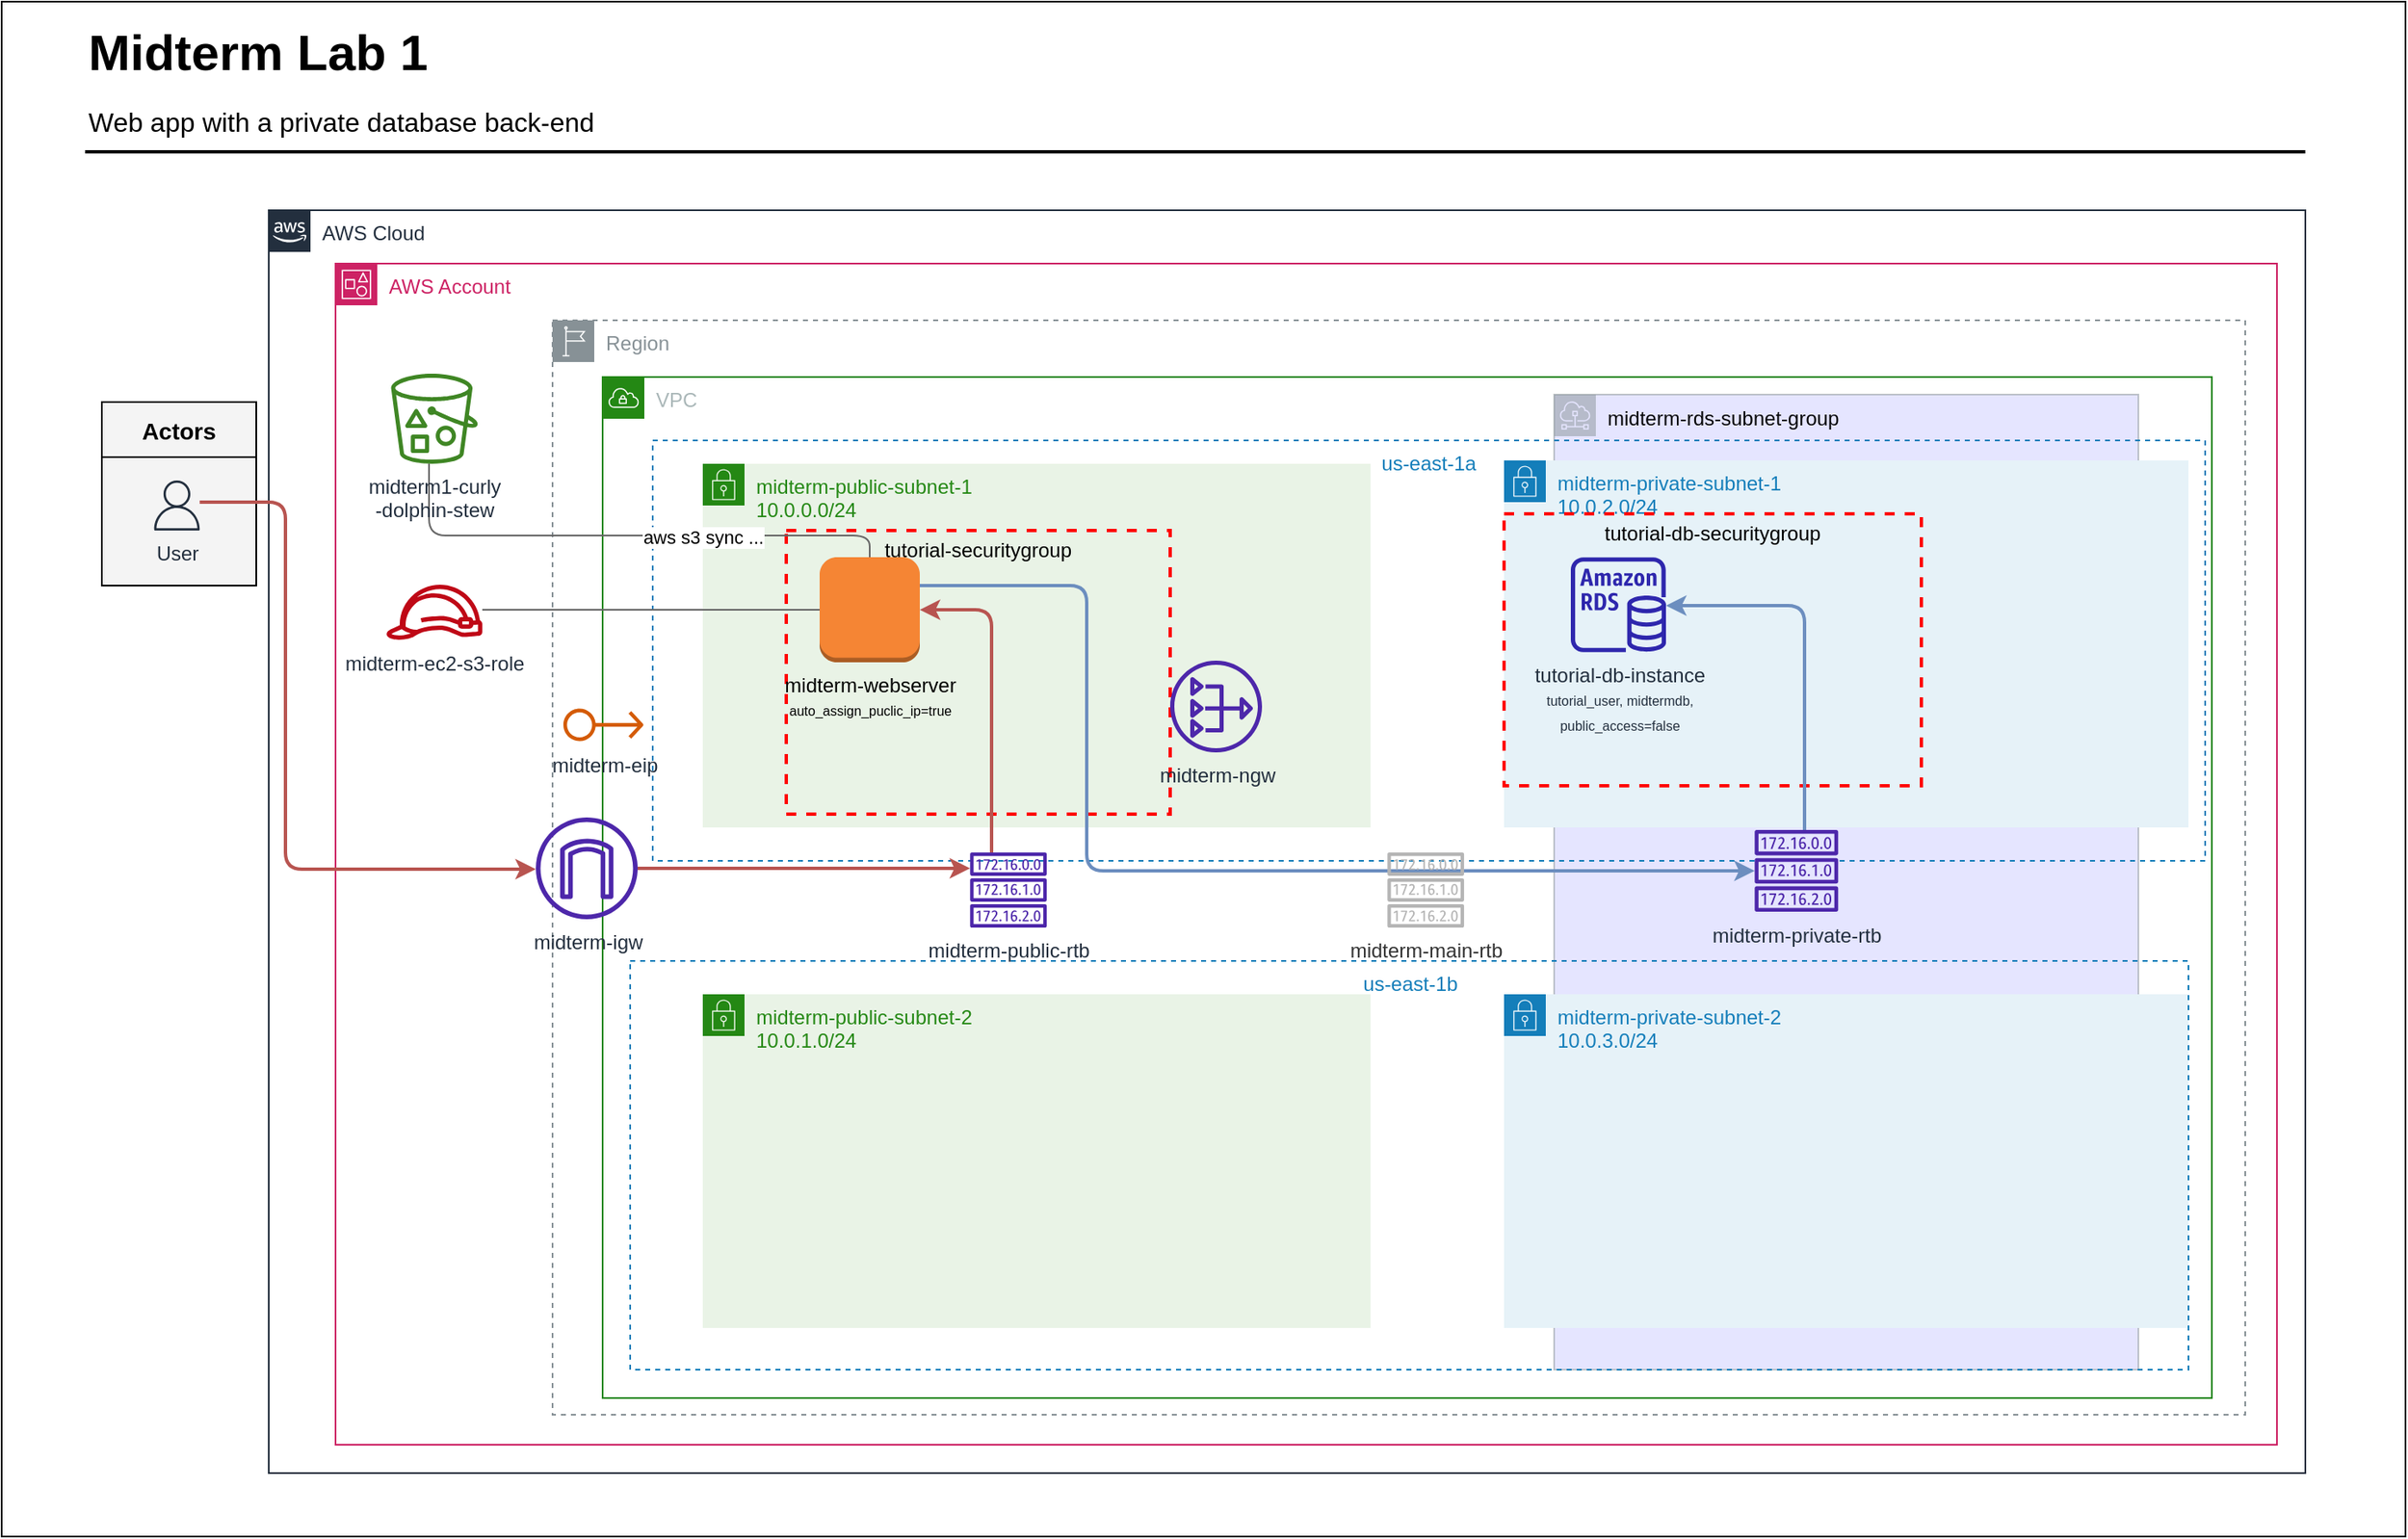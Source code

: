 <mxfile version="21.2.8" type="device">
  <diagram id="Ht1M8jgEwFfnCIfOTk4-" name="Page-1">
    <mxGraphModel dx="1510" dy="1057" grid="1" gridSize="10" guides="1" tooltips="1" connect="1" arrows="1" fold="1" page="1" pageScale="1" pageWidth="827" pageHeight="1169" math="0" shadow="0">
      <root>
        <mxCell id="0" />
        <mxCell id="1" parent="0" />
        <mxCell id="fmLIR1dc9gHivERqkeN5-66" value="" style="rounded=0;whiteSpace=wrap;html=1;movable=0;resizable=0;rotatable=0;deletable=0;editable=0;locked=1;connectable=0;" vertex="1" parent="1">
          <mxGeometry x="120" y="160" width="1440" height="920" as="geometry" />
        </mxCell>
        <mxCell id="fmLIR1dc9gHivERqkeN5-2" value="bg-areas" parent="0" />
        <mxCell id="fmLIR1dc9gHivERqkeN5-62" value="&lt;font color=&quot;#070708&quot;&gt;midterm-rds-subnet-group&lt;/font&gt;" style="sketch=0;outlineConnect=0;gradientColor=none;html=1;whiteSpace=wrap;fontSize=12;fontStyle=0;shape=mxgraph.aws4.group;grIcon=mxgraph.aws4.group_subnet;strokeColor=#879196;fillColor=#CCCCFF;verticalAlign=top;align=left;spacingLeft=30;fontColor=#879196;dashed=0;opacity=50;movable=0;resizable=0;rotatable=0;deletable=0;editable=0;locked=1;connectable=0;" vertex="1" parent="fmLIR1dc9gHivERqkeN5-2">
          <mxGeometry x="1050" y="395.5" width="350" height="584.5" as="geometry" />
        </mxCell>
        <mxCell id="fmLIR1dc9gHivERqkeN5-19" value="Region" style="sketch=0;outlineConnect=0;gradientColor=none;html=1;whiteSpace=wrap;fontSize=12;fontStyle=0;shape=mxgraph.aws4.group;grIcon=mxgraph.aws4.group_region;strokeColor=#879196;fillColor=none;verticalAlign=top;align=left;spacingLeft=30;fontColor=#879196;dashed=1;movable=0;resizable=0;rotatable=0;deletable=0;editable=0;locked=1;connectable=0;" vertex="1" parent="fmLIR1dc9gHivERqkeN5-2">
          <mxGeometry x="450" y="351" width="1014" height="656" as="geometry" />
        </mxCell>
        <mxCell id="fmLIR1dc9gHivERqkeN5-20" value="AWS Cloud" style="points=[[0,0],[0.25,0],[0.5,0],[0.75,0],[1,0],[1,0.25],[1,0.5],[1,0.75],[1,1],[0.75,1],[0.5,1],[0.25,1],[0,1],[0,0.75],[0,0.5],[0,0.25]];outlineConnect=0;gradientColor=none;html=1;whiteSpace=wrap;fontSize=12;fontStyle=0;shape=mxgraph.aws4.group;grIcon=mxgraph.aws4.group_aws_cloud_alt;strokeColor=#232F3E;fillColor=none;verticalAlign=top;align=left;spacingLeft=30;fontColor=#232F3E;dashed=0;labelBackgroundColor=none;container=0;pointerEvents=0;collapsible=0;recursiveResize=0;movable=0;resizable=0;rotatable=0;deletable=0;editable=0;locked=1;connectable=0;" vertex="1" parent="fmLIR1dc9gHivERqkeN5-2">
          <mxGeometry x="280" y="285" width="1220" height="757" as="geometry" />
        </mxCell>
        <mxCell id="fmLIR1dc9gHivERqkeN5-21" value="Actors" style="swimlane;fontSize=14;align=center;swimlaneFillColor=#f4f4f4;fillColor=#f4f4f4;startSize=33;container=1;pointerEvents=0;collapsible=0;recursiveResize=0;movable=0;resizable=0;rotatable=0;deletable=0;editable=0;locked=1;connectable=0;" vertex="1" parent="fmLIR1dc9gHivERqkeN5-2">
          <mxGeometry x="180" y="400" width="92.5" height="110" as="geometry" />
        </mxCell>
        <mxCell id="fmLIR1dc9gHivERqkeN5-23" value="AWS Account" style="points=[[0,0],[0.25,0],[0.5,0],[0.75,0],[1,0],[1,0.25],[1,0.5],[1,0.75],[1,1],[0.75,1],[0.5,1],[0.25,1],[0,1],[0,0.75],[0,0.5],[0,0.25]];outlineConnect=0;gradientColor=none;html=1;whiteSpace=wrap;fontSize=12;fontStyle=0;container=0;pointerEvents=0;collapsible=0;recursiveResize=0;shape=mxgraph.aws4.group;grIcon=mxgraph.aws4.group_account;strokeColor=#CD2264;fillColor=none;verticalAlign=top;align=left;spacingLeft=30;fontColor=#CD2264;dashed=0;movable=0;resizable=0;rotatable=0;deletable=0;editable=0;locked=1;connectable=0;" vertex="1" parent="fmLIR1dc9gHivERqkeN5-2">
          <mxGeometry x="320" y="317" width="1163" height="708" as="geometry" />
        </mxCell>
        <mxCell id="fmLIR1dc9gHivERqkeN5-24" value="VPC" style="points=[[0,0],[0.25,0],[0.5,0],[0.75,0],[1,0],[1,0.25],[1,0.5],[1,0.75],[1,1],[0.75,1],[0.5,1],[0.25,1],[0,1],[0,0.75],[0,0.5],[0,0.25]];outlineConnect=0;gradientColor=none;html=1;whiteSpace=wrap;fontSize=12;fontStyle=0;container=1;pointerEvents=0;collapsible=0;recursiveResize=0;shape=mxgraph.aws4.group;grIcon=mxgraph.aws4.group_vpc;strokeColor=#248814;fillColor=none;verticalAlign=top;align=left;spacingLeft=30;fontColor=#AAB7B8;dashed=0;movable=0;resizable=0;rotatable=0;deletable=0;editable=0;locked=1;connectable=0;" vertex="1" parent="fmLIR1dc9gHivERqkeN5-2">
          <mxGeometry x="480" y="385" width="964" height="612" as="geometry" />
        </mxCell>
        <mxCell id="fmLIR1dc9gHivERqkeN5-25" value="us-east-1a" style="fillColor=none;strokeColor=#147EBA;dashed=1;verticalAlign=top;fontStyle=0;fontColor=#147EBA;whiteSpace=wrap;html=1;movable=0;resizable=0;rotatable=0;deletable=0;editable=0;locked=1;connectable=0;align=center;" vertex="1" parent="fmLIR1dc9gHivERqkeN5-24">
          <mxGeometry x="30" y="38" width="930" height="252" as="geometry" />
        </mxCell>
        <mxCell id="fmLIR1dc9gHivERqkeN5-26" value="midterm-public-subnet-1 &lt;br&gt;10.0.0.0/24" style="points=[[0,0],[0.25,0],[0.5,0],[0.75,0],[1,0],[1,0.25],[1,0.5],[1,0.75],[1,1],[0.75,1],[0.5,1],[0.25,1],[0,1],[0,0.75],[0,0.5],[0,0.25]];outlineConnect=0;gradientColor=none;html=1;whiteSpace=wrap;fontSize=12;fontStyle=0;container=1;pointerEvents=0;collapsible=0;recursiveResize=0;shape=mxgraph.aws4.group;grIcon=mxgraph.aws4.group_security_group;grStroke=0;strokeColor=#248814;fillColor=#E9F3E6;verticalAlign=top;align=left;spacingLeft=30;fontColor=#248814;dashed=0;movable=0;resizable=0;rotatable=0;deletable=0;editable=0;locked=1;connectable=0;" vertex="1" parent="fmLIR1dc9gHivERqkeN5-24">
          <mxGeometry x="60" y="52" width="400" height="218" as="geometry" />
        </mxCell>
        <mxCell id="fmLIR1dc9gHivERqkeN5-27" value="tutorial-securitygroup" style="fontStyle=0;verticalAlign=top;align=center;spacingTop=-2;fillColor=none;rounded=0;whiteSpace=wrap;html=1;strokeColor=#FF0000;strokeWidth=2;dashed=1;container=1;collapsible=0;expand=0;recursiveResize=0;movable=0;resizable=0;rotatable=0;deletable=0;editable=0;locked=1;connectable=0;" vertex="1" parent="fmLIR1dc9gHivERqkeN5-26">
          <mxGeometry x="50" y="40" width="230" height="170" as="geometry" />
        </mxCell>
        <mxCell id="fmLIR1dc9gHivERqkeN5-29" value="midterm-public-subnet-2 &lt;br&gt;10.0.1.0/24" style="points=[[0,0],[0.25,0],[0.5,0],[0.75,0],[1,0],[1,0.25],[1,0.5],[1,0.75],[1,1],[0.75,1],[0.5,1],[0.25,1],[0,1],[0,0.75],[0,0.5],[0,0.25]];outlineConnect=0;gradientColor=none;html=1;whiteSpace=wrap;fontSize=12;fontStyle=0;container=1;pointerEvents=0;collapsible=0;recursiveResize=0;shape=mxgraph.aws4.group;grIcon=mxgraph.aws4.group_security_group;grStroke=0;strokeColor=#248814;fillColor=#E9F3E6;verticalAlign=top;align=left;spacingLeft=30;fontColor=#248814;dashed=0;movable=0;resizable=0;rotatable=0;deletable=0;editable=0;locked=1;connectable=0;" vertex="1" parent="fmLIR1dc9gHivERqkeN5-24">
          <mxGeometry x="60" y="370" width="400" height="200" as="geometry" />
        </mxCell>
        <mxCell id="fmLIR1dc9gHivERqkeN5-31" value="midterm-private-subnet-2 &lt;br&gt;10.0.3.0/24" style="points=[[0,0],[0.25,0],[0.5,0],[0.75,0],[1,0],[1,0.25],[1,0.5],[1,0.75],[1,1],[0.75,1],[0.5,1],[0.25,1],[0,1],[0,0.75],[0,0.5],[0,0.25]];outlineConnect=0;gradientColor=none;html=1;whiteSpace=wrap;fontSize=12;fontStyle=0;container=1;pointerEvents=0;collapsible=0;recursiveResize=0;shape=mxgraph.aws4.group;grIcon=mxgraph.aws4.group_security_group;grStroke=0;strokeColor=#147EBA;fillColor=#E6F2F8;verticalAlign=top;align=left;spacingLeft=30;fontColor=#147EBA;dashed=0;movable=0;resizable=0;rotatable=0;deletable=0;editable=0;locked=1;connectable=0;" vertex="1" parent="fmLIR1dc9gHivERqkeN5-24">
          <mxGeometry x="540" y="370" width="410" height="200" as="geometry" />
        </mxCell>
        <mxCell id="fmLIR1dc9gHivERqkeN5-30" value="midterm-private-subnet-1 &lt;br&gt;10.0.2.0/24" style="points=[[0,0],[0.25,0],[0.5,0],[0.75,0],[1,0],[1,0.25],[1,0.5],[1,0.75],[1,1],[0.75,1],[0.5,1],[0.25,1],[0,1],[0,0.75],[0,0.5],[0,0.25]];outlineConnect=0;gradientColor=none;html=1;whiteSpace=wrap;fontSize=12;fontStyle=0;container=1;pointerEvents=0;collapsible=0;recursiveResize=0;shape=mxgraph.aws4.group;grIcon=mxgraph.aws4.group_security_group;grStroke=0;strokeColor=#147EBA;fillColor=#E6F2F8;verticalAlign=top;align=left;spacingLeft=30;fontColor=#147EBA;dashed=0;movable=0;resizable=0;rotatable=0;deletable=0;editable=0;locked=1;connectable=0;" vertex="1" parent="fmLIR1dc9gHivERqkeN5-24">
          <mxGeometry x="540" y="50" width="410" height="220" as="geometry" />
        </mxCell>
        <mxCell id="fmLIR1dc9gHivERqkeN5-59" value="us-east-1b" style="fillColor=none;strokeColor=#147EBA;dashed=1;verticalAlign=top;fontStyle=0;fontColor=#147EBA;whiteSpace=wrap;html=1;movable=0;resizable=0;rotatable=0;deletable=0;editable=0;locked=1;connectable=0;" vertex="1" parent="fmLIR1dc9gHivERqkeN5-2">
          <mxGeometry x="496.5" y="735" width="933.5" height="245" as="geometry" />
        </mxCell>
        <mxCell id="fmLIR1dc9gHivERqkeN5-63" value="tutorial-db-securitygroup" style="fontStyle=0;verticalAlign=top;align=center;spacingTop=-2;fillColor=none;rounded=0;whiteSpace=wrap;html=1;strokeColor=#FF0000;strokeWidth=2;dashed=1;container=0;collapsible=0;expand=0;recursiveResize=0;movable=0;resizable=0;rotatable=0;deletable=0;editable=0;locked=1;connectable=0;" vertex="1" parent="fmLIR1dc9gHivERqkeN5-2">
          <mxGeometry x="1020" y="467" width="250" height="163" as="geometry" />
        </mxCell>
        <mxCell id="fmLIR1dc9gHivERqkeN5-35" value="bg-text" parent="0" />
        <mxCell id="fmLIR1dc9gHivERqkeN5-36" value="Midterm Lab 1" style="text;html=1;resizable=0;points=[];autosize=1;align=left;verticalAlign=top;spacingTop=-4;fontSize=30;fontStyle=1;labelBackgroundColor=none;movable=0;rotatable=0;deletable=0;editable=0;locked=1;connectable=0;" vertex="1" parent="fmLIR1dc9gHivERqkeN5-35">
          <mxGeometry x="170" y="170" width="230" height="40" as="geometry" />
        </mxCell>
        <mxCell id="fmLIR1dc9gHivERqkeN5-37" value="Web app with a private database back-end" style="text;html=1;resizable=0;points=[];autosize=1;align=left;verticalAlign=top;spacingTop=-4;fontSize=16;labelBackgroundColor=none;movable=0;rotatable=0;deletable=0;editable=0;locked=1;connectable=0;" vertex="1" parent="fmLIR1dc9gHivERqkeN5-35">
          <mxGeometry x="170" y="220" width="330" height="30" as="geometry" />
        </mxCell>
        <mxCell id="fmLIR1dc9gHivERqkeN5-38" value="" style="line;strokeWidth=2;html=1;fontSize=14;labelBackgroundColor=none;movable=0;resizable=0;rotatable=0;deletable=0;editable=0;locked=1;connectable=0;" vertex="1" parent="fmLIR1dc9gHivERqkeN5-35">
          <mxGeometry x="170" y="245" width="1330" height="10" as="geometry" />
        </mxCell>
        <mxCell id="fmLIR1dc9gHivERqkeN5-39" value="foreground" parent="0" />
        <mxCell id="fmLIR1dc9gHivERqkeN5-40" value="" style="group;movable=0;resizable=0;rotatable=0;deletable=0;editable=0;locked=1;connectable=0;" vertex="1" connectable="0" parent="fmLIR1dc9gHivERqkeN5-39">
          <mxGeometry x="170" y="170" width="1320" height="862" as="geometry" />
        </mxCell>
        <mxCell id="fmLIR1dc9gHivERqkeN5-45" value="midterm-igw" style="sketch=0;outlineConnect=0;fontColor=#232F3E;gradientColor=none;fillColor=#4D27AA;strokeColor=none;dashed=0;verticalLabelPosition=bottom;verticalAlign=top;align=center;html=1;fontSize=12;fontStyle=0;aspect=fixed;pointerEvents=1;shape=mxgraph.aws4.internet_gateway;movable=0;resizable=0;rotatable=0;deletable=0;editable=0;locked=1;connectable=0;" vertex="1" parent="fmLIR1dc9gHivERqkeN5-40">
          <mxGeometry x="270" y="479" width="61" height="61" as="geometry" />
        </mxCell>
        <mxCell id="fmLIR1dc9gHivERqkeN5-46" value="midterm-ngw" style="sketch=0;outlineConnect=0;fontColor=#232F3E;gradientColor=none;fillColor=#4D27AA;strokeColor=none;dashed=0;verticalLabelPosition=bottom;verticalAlign=top;align=center;html=1;fontSize=12;fontStyle=0;aspect=fixed;pointerEvents=1;shape=mxgraph.aws4.nat_gateway;movable=0;resizable=0;rotatable=0;deletable=0;editable=0;locked=1;connectable=0;" vertex="1" parent="fmLIR1dc9gHivERqkeN5-40">
          <mxGeometry x="650" y="385" width="55" height="55" as="geometry" />
        </mxCell>
        <mxCell id="fmLIR1dc9gHivERqkeN5-47" value="midterm-webserver&lt;font style=&quot;font-size: 8px;&quot;&gt;&lt;br&gt;auto_assign_puclic_ip=true&lt;/font&gt;" style="outlineConnect=0;dashed=0;verticalLabelPosition=bottom;verticalAlign=top;align=center;html=1;shape=mxgraph.aws3.instance;fillColor=#F58534;gradientColor=none;movable=0;resizable=0;rotatable=0;deletable=0;editable=0;locked=1;connectable=0;" vertex="1" parent="fmLIR1dc9gHivERqkeN5-40">
          <mxGeometry x="440" y="323" width="60" height="63" as="geometry" />
        </mxCell>
        <mxCell id="fmLIR1dc9gHivERqkeN5-48" value="midterm-private-rtb" style="sketch=0;outlineConnect=0;fontColor=#232F3E;gradientColor=none;fillColor=#4D27AA;strokeColor=none;dashed=0;verticalLabelPosition=bottom;verticalAlign=top;align=center;html=1;fontSize=12;fontStyle=0;aspect=fixed;pointerEvents=1;shape=mxgraph.aws4.route_table;movable=0;resizable=0;rotatable=0;deletable=0;editable=0;locked=1;connectable=0;" vertex="1" parent="fmLIR1dc9gHivERqkeN5-40">
          <mxGeometry x="1000" y="486.5" width="50.29" height="49" as="geometry" />
        </mxCell>
        <mxCell id="fmLIR1dc9gHivERqkeN5-49" style="edgeStyle=orthogonalEdgeStyle;rounded=1;orthogonalLoop=1;jettySize=auto;html=1;fillColor=#f5f5f5;strokeColor=#666666;endArrow=none;endFill=0;movable=0;resizable=0;rotatable=0;deletable=0;editable=0;locked=1;connectable=0;" edge="1" parent="fmLIR1dc9gHivERqkeN5-40" source="fmLIR1dc9gHivERqkeN5-51" target="fmLIR1dc9gHivERqkeN5-47">
          <mxGeometry relative="1" as="geometry">
            <Array as="points">
              <mxPoint x="206" y="310" />
              <mxPoint x="470" y="310" />
            </Array>
          </mxGeometry>
        </mxCell>
        <mxCell id="fmLIR1dc9gHivERqkeN5-50" value="aws s3 sync ..." style="edgeLabel;html=1;align=center;verticalAlign=middle;resizable=0;points=[];movable=0;rotatable=0;deletable=0;editable=0;locked=1;connectable=0;" vertex="1" connectable="0" parent="fmLIR1dc9gHivERqkeN5-49">
          <mxGeometry x="0.294" y="-1" relative="1" as="geometry">
            <mxPoint as="offset" />
          </mxGeometry>
        </mxCell>
        <mxCell id="fmLIR1dc9gHivERqkeN5-51" value="midterm1-curly&lt;br&gt;-dolphin-stew&lt;br&gt;" style="sketch=0;outlineConnect=0;fontColor=#232F3E;gradientColor=none;fillColor=#3F8624;strokeColor=none;dashed=0;verticalLabelPosition=bottom;verticalAlign=top;align=center;html=1;fontSize=12;fontStyle=0;aspect=fixed;pointerEvents=1;shape=mxgraph.aws4.bucket_with_objects;movable=0;resizable=0;rotatable=0;deletable=0;editable=0;locked=1;connectable=0;" vertex="1" parent="fmLIR1dc9gHivERqkeN5-40">
          <mxGeometry x="183.29" y="213" width="51.92" height="54" as="geometry" />
        </mxCell>
        <mxCell id="fmLIR1dc9gHivERqkeN5-52" style="edgeStyle=orthogonalEdgeStyle;rounded=1;orthogonalLoop=1;jettySize=auto;html=1;fillColor=#f5f5f5;strokeColor=#666666;endArrow=none;endFill=0;movable=0;resizable=0;rotatable=0;deletable=0;editable=0;locked=1;connectable=0;" edge="1" parent="fmLIR1dc9gHivERqkeN5-40" source="fmLIR1dc9gHivERqkeN5-47" target="fmLIR1dc9gHivERqkeN5-53">
          <mxGeometry relative="1" as="geometry">
            <Array as="points">
              <mxPoint x="290" y="355" />
              <mxPoint x="290" y="355" />
            </Array>
          </mxGeometry>
        </mxCell>
        <mxCell id="fmLIR1dc9gHivERqkeN5-53" value="midterm-ec2-s3-role" style="sketch=0;outlineConnect=0;fontColor=#232F3E;gradientColor=none;fillColor=#BF0816;strokeColor=none;dashed=0;verticalLabelPosition=bottom;verticalAlign=top;align=center;html=1;fontSize=12;fontStyle=0;aspect=fixed;pointerEvents=1;shape=mxgraph.aws4.role;movable=0;resizable=0;rotatable=0;deletable=0;editable=0;locked=1;connectable=0;" vertex="1" parent="fmLIR1dc9gHivERqkeN5-40">
          <mxGeometry x="180" y="339.5" width="58.5" height="33" as="geometry" />
        </mxCell>
        <mxCell id="fmLIR1dc9gHivERqkeN5-55" style="edgeStyle=orthogonalEdgeStyle;rounded=1;orthogonalLoop=1;jettySize=auto;html=1;strokeWidth=2;fillColor=#dae8fc;strokeColor=#6c8ebf;movable=0;resizable=0;rotatable=0;deletable=0;editable=0;locked=1;connectable=0;" edge="1" parent="fmLIR1dc9gHivERqkeN5-40" source="fmLIR1dc9gHivERqkeN5-48" target="fmLIR1dc9gHivERqkeN5-58">
          <mxGeometry relative="1" as="geometry">
            <Array as="points">
              <mxPoint x="1030" y="352" />
            </Array>
          </mxGeometry>
        </mxCell>
        <mxCell id="fmLIR1dc9gHivERqkeN5-57" style="edgeStyle=orthogonalEdgeStyle;rounded=1;orthogonalLoop=1;jettySize=auto;html=1;strokeWidth=2;fillColor=#dae8fc;strokeColor=#6c8ebf;movable=0;resizable=0;rotatable=0;deletable=0;editable=0;locked=1;connectable=0;" edge="1" parent="fmLIR1dc9gHivERqkeN5-40" source="fmLIR1dc9gHivERqkeN5-47" target="fmLIR1dc9gHivERqkeN5-48">
          <mxGeometry relative="1" as="geometry">
            <Array as="points">
              <mxPoint x="600" y="340" />
              <mxPoint x="600" y="511" />
            </Array>
          </mxGeometry>
        </mxCell>
        <mxCell id="fmLIR1dc9gHivERqkeN5-58" value="tutorial-db-instance&lt;br&gt;&lt;font style=&quot;font-size: 8px;&quot;&gt;tutorial_user, midtermdb,&lt;br&gt;public_access=false&lt;br&gt;&lt;/font&gt;" style="sketch=0;outlineConnect=0;fontColor=#232F3E;gradientColor=none;fillColor=#2E27AD;strokeColor=none;dashed=0;verticalLabelPosition=bottom;verticalAlign=top;align=center;html=1;fontSize=12;fontStyle=0;aspect=fixed;pointerEvents=1;shape=mxgraph.aws4.rds_instance;movable=0;resizable=0;rotatable=0;deletable=0;editable=0;locked=1;connectable=0;" vertex="1" parent="fmLIR1dc9gHivERqkeN5-40">
          <mxGeometry x="890" y="323" width="57" height="57" as="geometry" />
        </mxCell>
        <mxCell id="fmLIR1dc9gHivERqkeN5-60" value="User" style="outlineConnect=0;fontColor=#232F3E;gradientColor=none;fillColor=#232F3E;strokeColor=none;dashed=0;verticalLabelPosition=bottom;verticalAlign=top;align=center;html=1;fontSize=12;fontStyle=0;aspect=fixed;pointerEvents=1;shape=mxgraph.aws4.user;labelBackgroundColor=none;movable=0;resizable=0;rotatable=0;deletable=0;editable=0;locked=1;connectable=0;" vertex="1" parent="fmLIR1dc9gHivERqkeN5-39">
          <mxGeometry x="210" y="447" width="30" height="30" as="geometry" />
        </mxCell>
        <mxCell id="fmLIR1dc9gHivERqkeN5-61" value="midterm-eip" style="sketch=0;outlineConnect=0;fontColor=#232F3E;gradientColor=none;fillColor=#D45B07;strokeColor=none;dashed=0;verticalLabelPosition=bottom;verticalAlign=top;align=center;html=1;fontSize=12;fontStyle=0;aspect=fixed;pointerEvents=1;shape=mxgraph.aws4.elastic_ip_address;movable=0;resizable=0;rotatable=0;deletable=0;editable=0;locked=1;connectable=0;" vertex="1" parent="fmLIR1dc9gHivERqkeN5-39">
          <mxGeometry x="456.5" y="583.5" width="48" height="20" as="geometry" />
        </mxCell>
        <mxCell id="fmLIR1dc9gHivERqkeN5-64" value="midterm-public-rtb" style="sketch=0;outlineConnect=0;fontColor=#232F3E;gradientColor=none;fillColor=#4D27AA;strokeColor=none;dashed=0;verticalLabelPosition=bottom;verticalAlign=top;align=center;html=1;fontSize=12;fontStyle=0;aspect=fixed;pointerEvents=1;shape=mxgraph.aws4.route_table;movable=0;resizable=0;rotatable=0;deletable=0;editable=0;locked=1;connectable=0;" vertex="1" parent="fmLIR1dc9gHivERqkeN5-39">
          <mxGeometry x="700" y="670" width="46.19" height="45" as="geometry" />
        </mxCell>
        <mxCell id="fmLIR1dc9gHivERqkeN5-65" value="midterm-main-rtb" style="sketch=0;outlineConnect=0;fillColor=#B5B5B5;strokeColor=#454545;dashed=0;verticalLabelPosition=bottom;verticalAlign=top;align=center;html=1;fontSize=12;fontStyle=0;aspect=fixed;pointerEvents=1;shape=mxgraph.aws4.route_table;fontColor=#333333;fillStyle=solid;movable=0;resizable=0;rotatable=0;deletable=0;editable=0;locked=1;connectable=0;" vertex="1" parent="fmLIR1dc9gHivERqkeN5-39">
          <mxGeometry x="950" y="670" width="46.19" height="45" as="geometry" />
        </mxCell>
        <mxCell id="fmLIR1dc9gHivERqkeN5-44" style="edgeStyle=orthogonalEdgeStyle;rounded=1;orthogonalLoop=1;jettySize=auto;html=1;fillColor=#f8cecc;strokeColor=#b85450;strokeWidth=2;movable=0;resizable=0;rotatable=0;deletable=0;editable=0;locked=1;connectable=0;" edge="1" parent="fmLIR1dc9gHivERqkeN5-39" source="fmLIR1dc9gHivERqkeN5-45" target="fmLIR1dc9gHivERqkeN5-64">
          <mxGeometry relative="1" as="geometry">
            <Array as="points">
              <mxPoint x="670" y="680" />
              <mxPoint x="670" y="680" />
            </Array>
            <mxPoint x="690.138" y="679.5" as="targetPoint" />
          </mxGeometry>
        </mxCell>
        <mxCell id="fmLIR1dc9gHivERqkeN5-54" style="edgeStyle=orthogonalEdgeStyle;rounded=1;orthogonalLoop=1;jettySize=auto;html=1;entryX=1;entryY=0.5;entryDx=0;entryDy=0;entryPerimeter=0;fillColor=#f8cecc;strokeColor=#b85450;strokeWidth=2;movable=0;resizable=0;rotatable=0;deletable=0;editable=0;locked=1;connectable=0;" edge="1" parent="fmLIR1dc9gHivERqkeN5-39" target="fmLIR1dc9gHivERqkeN5-47" source="fmLIR1dc9gHivERqkeN5-64">
          <mxGeometry relative="1" as="geometry">
            <Array as="points">
              <mxPoint x="713" y="525" />
            </Array>
            <mxPoint x="713" y="660" as="sourcePoint" />
          </mxGeometry>
        </mxCell>
        <mxCell id="fmLIR1dc9gHivERqkeN5-43" style="rounded=1;orthogonalLoop=1;jettySize=auto;html=1;edgeStyle=orthogonalEdgeStyle;fillColor=#f8cecc;strokeColor=#b85450;strokeWidth=2;movable=0;resizable=0;rotatable=0;deletable=0;editable=0;locked=1;connectable=0;" edge="1" parent="fmLIR1dc9gHivERqkeN5-39" target="fmLIR1dc9gHivERqkeN5-45" source="fmLIR1dc9gHivERqkeN5-60">
          <mxGeometry relative="1" as="geometry">
            <Array as="points">
              <mxPoint x="290" y="460" />
              <mxPoint x="290" y="680" />
            </Array>
            <mxPoint x="228.636" y="445" as="sourcePoint" />
          </mxGeometry>
        </mxCell>
      </root>
    </mxGraphModel>
  </diagram>
</mxfile>
